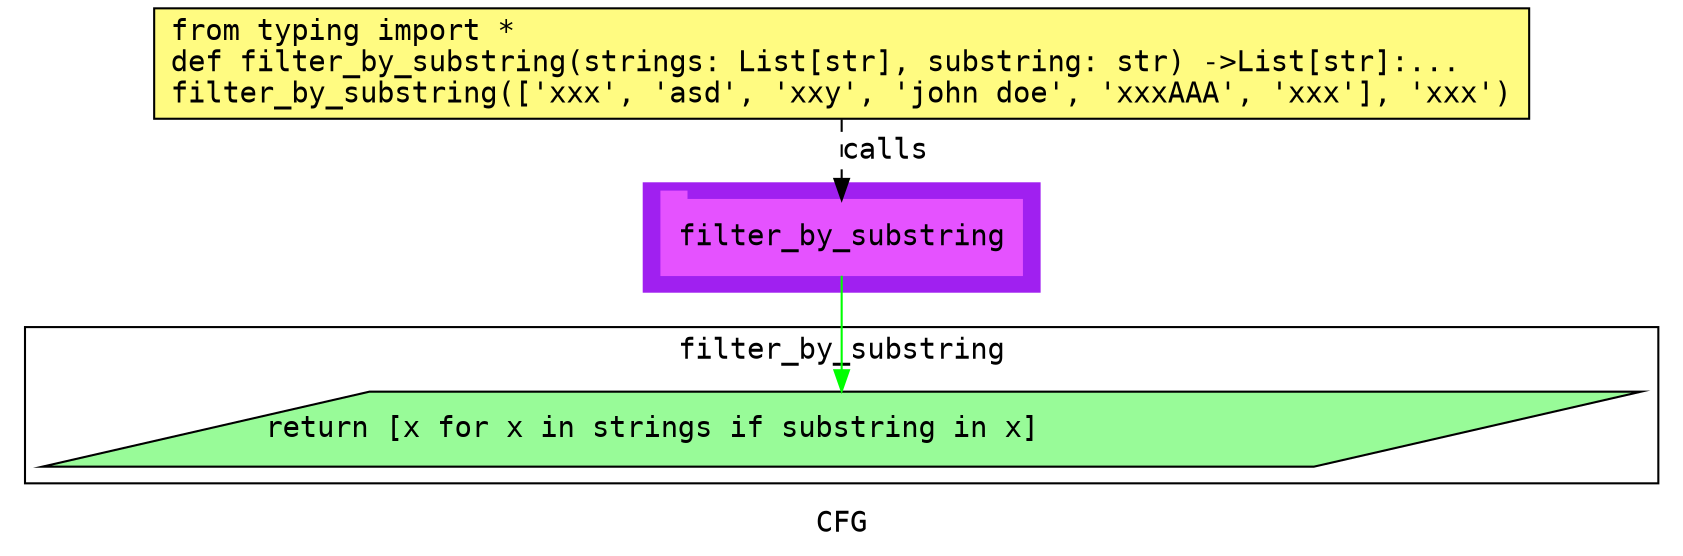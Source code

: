 digraph cluster2CFG {
	graph [bb="0,0,772,259",
		compound=True,
		fontname="DejaVu Sans Mono",
		label=CFG,
		lheight=0.21,
		lp="386,11.5",
		lwidth=0.35,
		pack=False,
		rankdir=TB,
		ranksep=0.02
	];
	node [fontname="DejaVu Sans Mono",
		label="\N"
	];
	edge [fontname="DejaVu Sans Mono"];
	subgraph cluster_1 {
		graph [bb="291,123,481,175",
			color=purple,
			compound=true,
			fontname="DejaVu Sans Mono",
			label="",
			rankdir=TB,
			ranksep=0.02,
			shape=tab,
			style=filled
		];
		node [fontname="DejaVu Sans Mono"];
		edge [fontname="DejaVu Sans Mono"];
		6	[color="#E552FF",
			height=0.5,
			label=filter_by_substring,
			linenum="[7]",
			pos="386,149",
			shape=tab,
			style=filled,
			width=2.4028];
	}
	subgraph cluster0filter_by_substring {
		graph [bb="8,31,764,106",
			compound=True,
			fontname="DejaVu Sans Mono",
			label=filter_by_substring,
			lheight=0.21,
			lp="386,94.5",
			lwidth=2.18,
			pack=False,
			rankdir=TB,
			ranksep=0.02
		];
		node [fontname="DejaVu Sans Mono"];
		edge [fontname="DejaVu Sans Mono"];
		3	[fillcolor="#98fb98",
			height=0.5,
			label="return [x for x in strings if substring in x]\l",
			linenum="[5]",
			pos="386,57",
			shape=parallelogram,
			style="filled,solid",
			width=10.271];
	}
	1	[fillcolor="#FFFB81",
		height=0.73611,
		label="from typing import *\ldef filter_by_substring(strings: List[str], substring: str) ->List[str]:...\lfilter_by_substring(['xxx', '\
asd', 'xxy', 'john doe', 'xxxAAA', 'xxx'], 'xxx')\l",
		linenum="[1]",
		pos="386,232.5",
		shape=rectangle,
		style="filled,solid",
		width=9.1667];
	1 -> 6	[label=calls,
		lp="407,190.5",
		pos="e,386,167.13 386,205.71 386,196.66 386,186.47 386,177.3",
		style=dashed];
	6 -> 3	[color=green,
		pos="e,386,75.3 386,130.65 386,117.82 386,100.11 386,85.381"];
}

